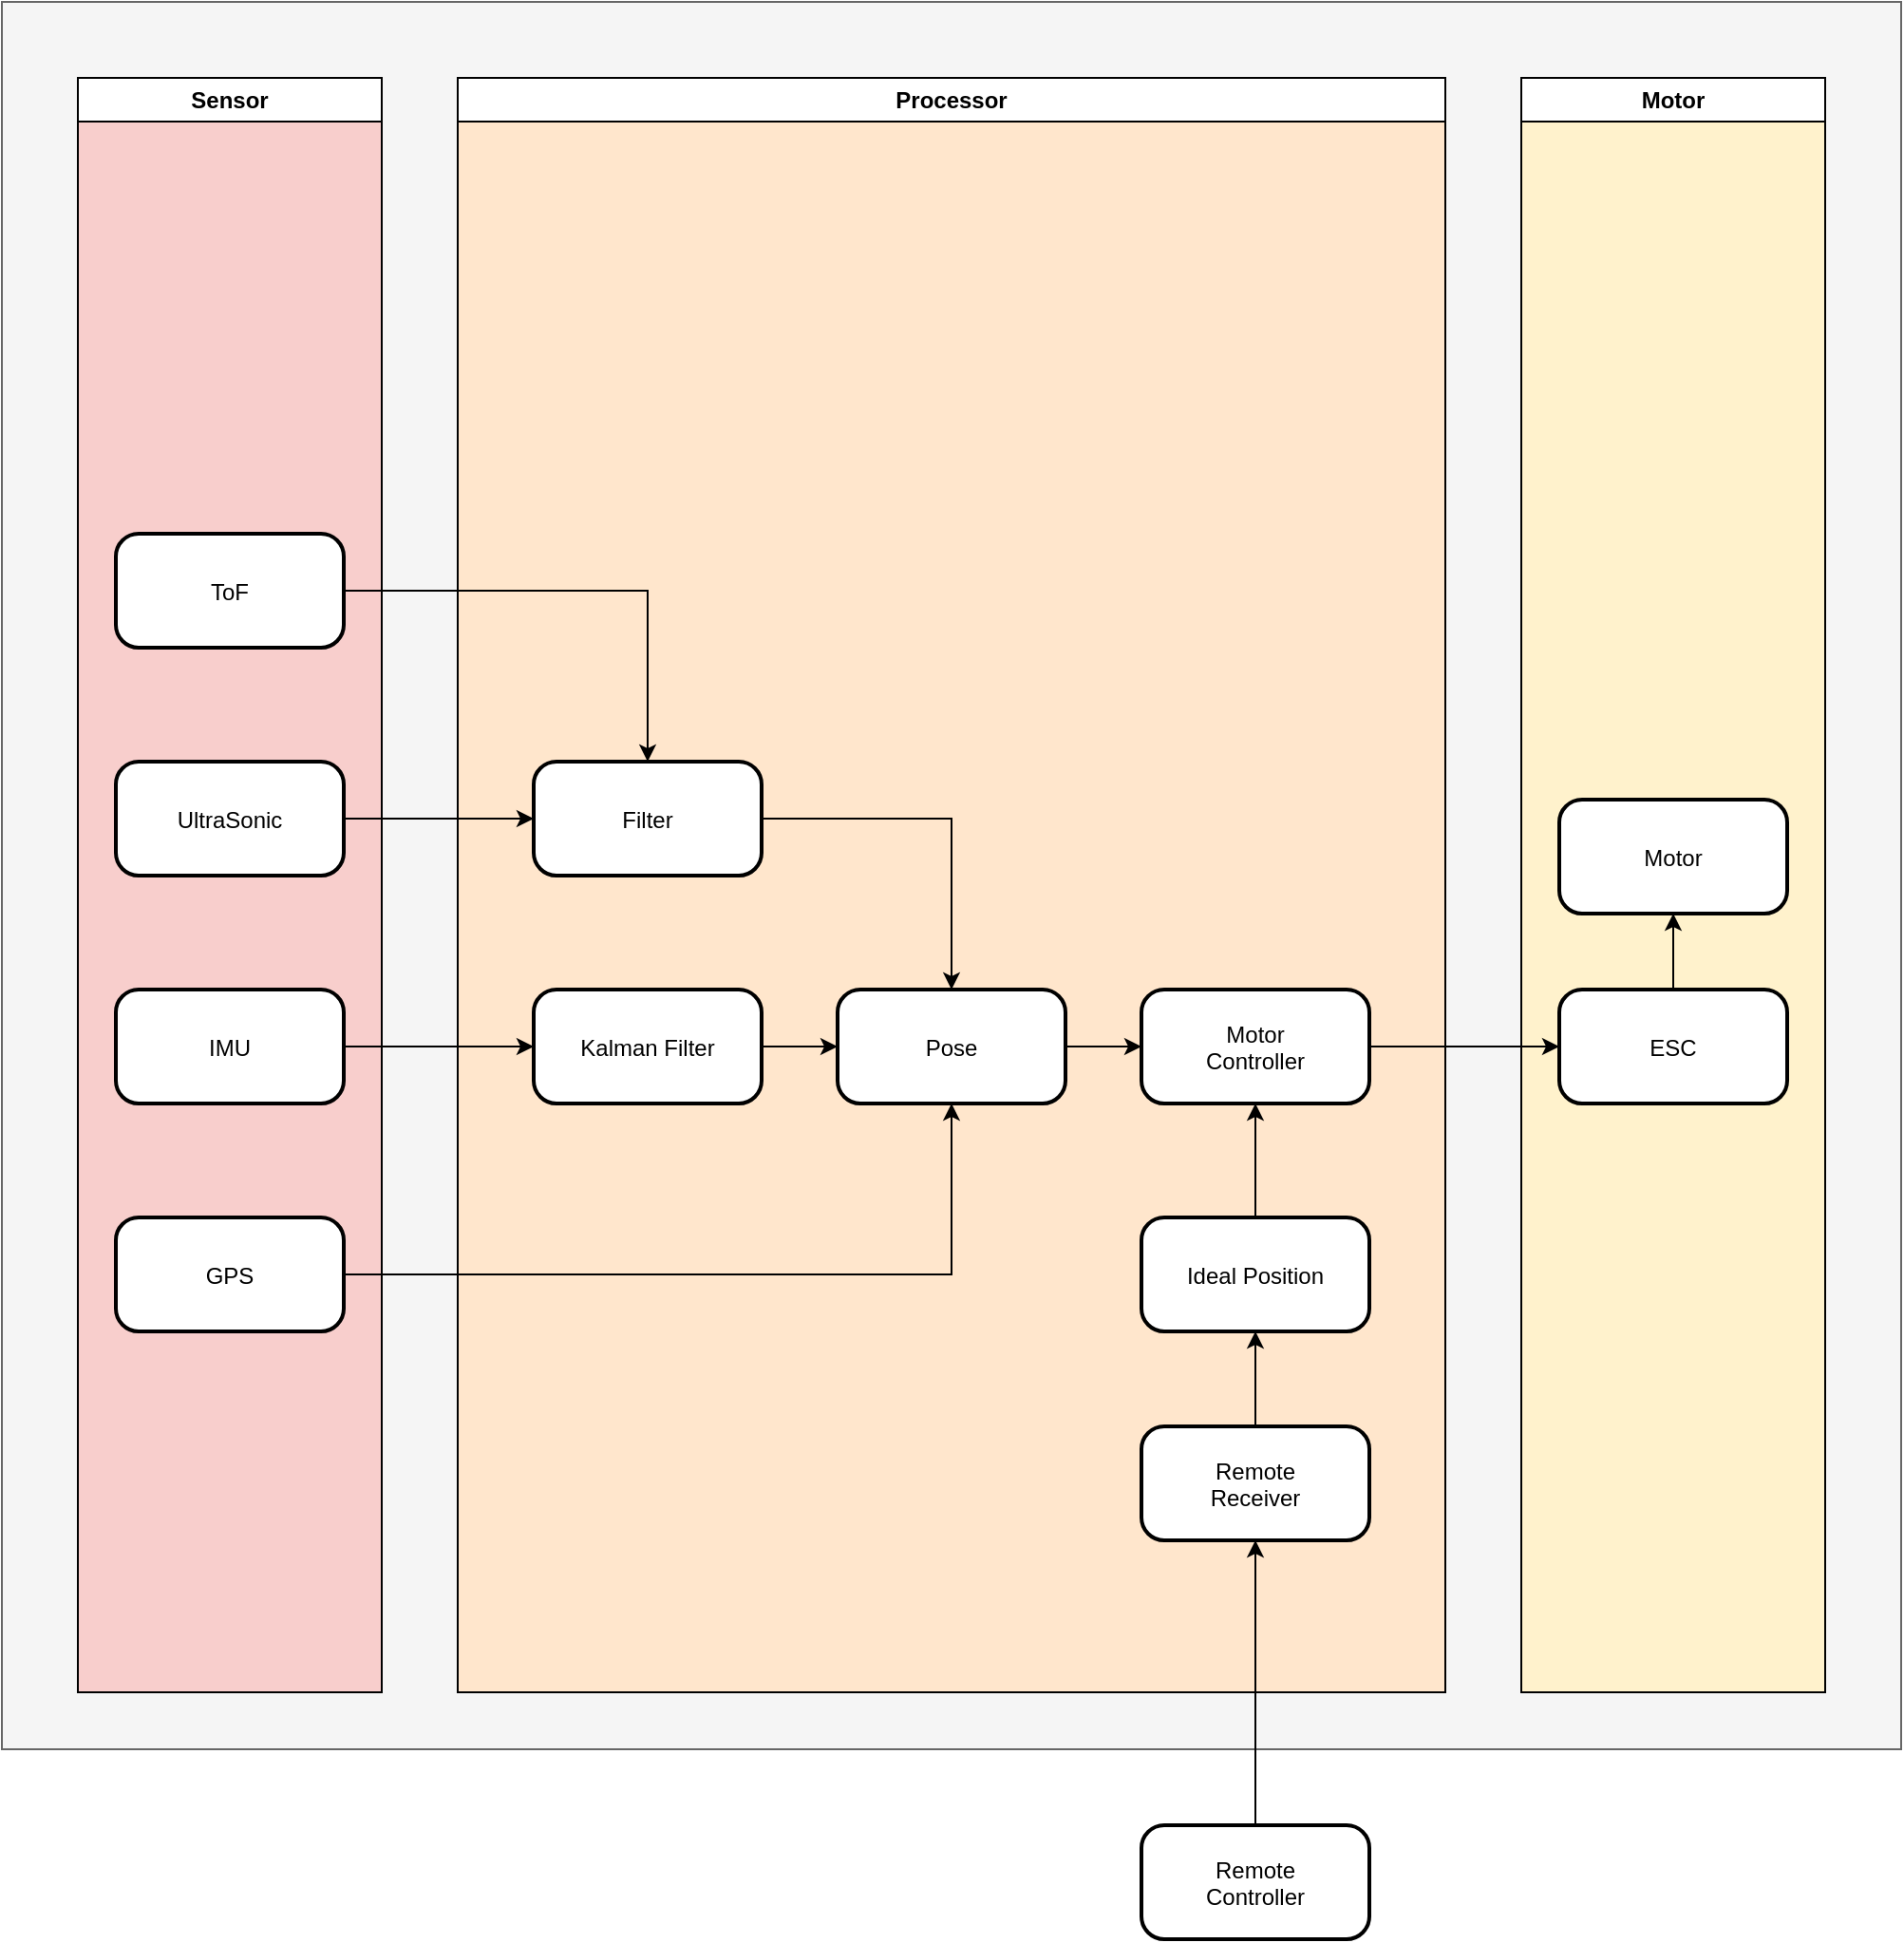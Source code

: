 <mxfile version="26.0.8">
  <diagram name="페이지-1" id="bvoraGdHje81HjMtSAm7">
    <mxGraphModel dx="1911" dy="1102" grid="1" gridSize="10" guides="1" tooltips="1" connect="1" arrows="1" fold="1" page="1" pageScale="1" pageWidth="827" pageHeight="1169" math="0" shadow="0">
      <root>
        <mxCell id="0" />
        <mxCell id="1" parent="0" />
        <mxCell id="vDnxMf5aPKPBda2evDdI-67" value="" style="rounded=0;whiteSpace=wrap;html=1;fillColor=#f5f5f5;fontColor=#333333;strokeColor=#666666;" vertex="1" parent="1">
          <mxGeometry x="-80" y="80" width="1000" height="920" as="geometry" />
        </mxCell>
        <mxCell id="vDnxMf5aPKPBda2evDdI-63" value="" style="rounded=0;whiteSpace=wrap;html=1;fillColor=#fff2cc;strokeColor=#d6b656;" vertex="1" parent="1">
          <mxGeometry x="720" y="120" width="160" height="850" as="geometry" />
        </mxCell>
        <mxCell id="vDnxMf5aPKPBda2evDdI-62" value="" style="rounded=0;whiteSpace=wrap;html=1;fillColor=#ffe6cc;strokeColor=#d79b00;" vertex="1" parent="1">
          <mxGeometry x="160" y="120" width="520" height="850" as="geometry" />
        </mxCell>
        <mxCell id="vDnxMf5aPKPBda2evDdI-61" value="" style="rounded=0;whiteSpace=wrap;html=1;fillColor=#f8cecc;strokeColor=#b85450;" vertex="1" parent="1">
          <mxGeometry x="-40" y="120" width="160" height="850" as="geometry" />
        </mxCell>
        <mxCell id="vDnxMf5aPKPBda2evDdI-57" style="edgeStyle=orthogonalEdgeStyle;rounded=0;orthogonalLoop=1;jettySize=auto;html=1;" edge="1" parent="1" source="9" target="vDnxMf5aPKPBda2evDdI-31">
          <mxGeometry relative="1" as="geometry" />
        </mxCell>
        <mxCell id="9" value="Motor&#xa;Controller" style="rounded=1;arcSize=20;strokeWidth=2" parent="1" vertex="1">
          <mxGeometry x="520" y="600" width="120" height="60" as="geometry" />
        </mxCell>
        <mxCell id="vDnxMf5aPKPBda2evDdI-44" style="edgeStyle=orthogonalEdgeStyle;rounded=0;orthogonalLoop=1;jettySize=auto;html=1;" edge="1" parent="1" source="10" target="vDnxMf5aPKPBda2evDdI-30">
          <mxGeometry relative="1" as="geometry" />
        </mxCell>
        <mxCell id="10" value="Kalman Filter" style="rounded=1;arcSize=20;strokeWidth=2" parent="1" vertex="1">
          <mxGeometry x="200" y="600" width="120" height="60" as="geometry" />
        </mxCell>
        <mxCell id="vDnxMf5aPKPBda2evDdI-43" style="edgeStyle=orthogonalEdgeStyle;rounded=0;orthogonalLoop=1;jettySize=auto;html=1;" edge="1" parent="1" source="11" target="10">
          <mxGeometry relative="1" as="geometry" />
        </mxCell>
        <mxCell id="11" value="IMU" style="rounded=1;arcSize=20;strokeWidth=2" parent="1" vertex="1">
          <mxGeometry x="-20" y="600" width="120" height="60" as="geometry" />
        </mxCell>
        <mxCell id="vDnxMf5aPKPBda2evDdI-60" style="edgeStyle=orthogonalEdgeStyle;rounded=0;orthogonalLoop=1;jettySize=auto;html=1;" edge="1" parent="1" source="vDnxMf5aPKPBda2evDdI-21" target="vDnxMf5aPKPBda2evDdI-30">
          <mxGeometry relative="1" as="geometry" />
        </mxCell>
        <mxCell id="vDnxMf5aPKPBda2evDdI-21" value="GPS" style="rounded=1;arcSize=20;strokeWidth=2" vertex="1" parent="1">
          <mxGeometry x="-20" y="720" width="120" height="60" as="geometry" />
        </mxCell>
        <mxCell id="vDnxMf5aPKPBda2evDdI-50" style="edgeStyle=orthogonalEdgeStyle;rounded=0;orthogonalLoop=1;jettySize=auto;html=1;" edge="1" parent="1" source="vDnxMf5aPKPBda2evDdI-22" target="vDnxMf5aPKPBda2evDdI-49">
          <mxGeometry relative="1" as="geometry" />
        </mxCell>
        <mxCell id="vDnxMf5aPKPBda2evDdI-22" value="ToF" style="rounded=1;arcSize=20;strokeWidth=2" vertex="1" parent="1">
          <mxGeometry x="-20" y="360" width="120" height="60" as="geometry" />
        </mxCell>
        <mxCell id="vDnxMf5aPKPBda2evDdI-51" style="edgeStyle=orthogonalEdgeStyle;rounded=0;orthogonalLoop=1;jettySize=auto;html=1;" edge="1" parent="1" source="vDnxMf5aPKPBda2evDdI-23" target="vDnxMf5aPKPBda2evDdI-49">
          <mxGeometry relative="1" as="geometry" />
        </mxCell>
        <mxCell id="vDnxMf5aPKPBda2evDdI-23" value="UltraSonic" style="rounded=1;arcSize=20;strokeWidth=2" vertex="1" parent="1">
          <mxGeometry x="-20" y="480" width="120" height="60" as="geometry" />
        </mxCell>
        <mxCell id="vDnxMf5aPKPBda2evDdI-74" style="edgeStyle=orthogonalEdgeStyle;rounded=0;orthogonalLoop=1;jettySize=auto;html=1;" edge="1" parent="1" source="vDnxMf5aPKPBda2evDdI-25" target="vDnxMf5aPKPBda2evDdI-26">
          <mxGeometry relative="1" as="geometry" />
        </mxCell>
        <mxCell id="vDnxMf5aPKPBda2evDdI-25" value="Remote&#xa;Controller" style="rounded=1;arcSize=20;strokeWidth=2" vertex="1" parent="1">
          <mxGeometry x="520" y="1040" width="120" height="60" as="geometry" />
        </mxCell>
        <mxCell id="vDnxMf5aPKPBda2evDdI-73" style="edgeStyle=orthogonalEdgeStyle;rounded=0;orthogonalLoop=1;jettySize=auto;html=1;" edge="1" parent="1" source="vDnxMf5aPKPBda2evDdI-26" target="vDnxMf5aPKPBda2evDdI-53">
          <mxGeometry relative="1" as="geometry" />
        </mxCell>
        <mxCell id="vDnxMf5aPKPBda2evDdI-26" value="Remote&#xa;Receiver" style="rounded=1;arcSize=20;strokeWidth=2" vertex="1" parent="1">
          <mxGeometry x="520" y="830" width="120" height="60" as="geometry" />
        </mxCell>
        <mxCell id="vDnxMf5aPKPBda2evDdI-54" style="edgeStyle=orthogonalEdgeStyle;rounded=0;orthogonalLoop=1;jettySize=auto;html=1;" edge="1" parent="1" source="vDnxMf5aPKPBda2evDdI-30" target="9">
          <mxGeometry relative="1" as="geometry" />
        </mxCell>
        <mxCell id="vDnxMf5aPKPBda2evDdI-30" value="Pose" style="rounded=1;arcSize=20;strokeWidth=2" vertex="1" parent="1">
          <mxGeometry x="360" y="600" width="120" height="60" as="geometry" />
        </mxCell>
        <mxCell id="vDnxMf5aPKPBda2evDdI-66" style="edgeStyle=orthogonalEdgeStyle;rounded=0;orthogonalLoop=1;jettySize=auto;html=1;" edge="1" parent="1" source="vDnxMf5aPKPBda2evDdI-31" target="vDnxMf5aPKPBda2evDdI-65">
          <mxGeometry relative="1" as="geometry" />
        </mxCell>
        <mxCell id="vDnxMf5aPKPBda2evDdI-31" value="ESC" style="rounded=1;arcSize=20;strokeWidth=2" vertex="1" parent="1">
          <mxGeometry x="740" y="600" width="120" height="60" as="geometry" />
        </mxCell>
        <mxCell id="vDnxMf5aPKPBda2evDdI-59" style="edgeStyle=orthogonalEdgeStyle;rounded=0;orthogonalLoop=1;jettySize=auto;html=1;" edge="1" parent="1" source="vDnxMf5aPKPBda2evDdI-49" target="vDnxMf5aPKPBda2evDdI-30">
          <mxGeometry relative="1" as="geometry" />
        </mxCell>
        <mxCell id="vDnxMf5aPKPBda2evDdI-49" value="Filter" style="rounded=1;arcSize=20;strokeWidth=2" vertex="1" parent="1">
          <mxGeometry x="200" y="480" width="120" height="60" as="geometry" />
        </mxCell>
        <mxCell id="vDnxMf5aPKPBda2evDdI-72" style="edgeStyle=orthogonalEdgeStyle;rounded=0;orthogonalLoop=1;jettySize=auto;html=1;" edge="1" parent="1" source="vDnxMf5aPKPBda2evDdI-53" target="9">
          <mxGeometry relative="1" as="geometry" />
        </mxCell>
        <mxCell id="vDnxMf5aPKPBda2evDdI-53" value="Ideal Position" style="rounded=1;arcSize=20;strokeWidth=2" vertex="1" parent="1">
          <mxGeometry x="520" y="720" width="120" height="60" as="geometry" />
        </mxCell>
        <mxCell id="vDnxMf5aPKPBda2evDdI-65" value="Motor" style="rounded=1;arcSize=20;strokeWidth=2" vertex="1" parent="1">
          <mxGeometry x="740" y="500" width="120" height="60" as="geometry" />
        </mxCell>
        <mxCell id="vDnxMf5aPKPBda2evDdI-68" value="Sensor" style="swimlane;whiteSpace=wrap;html=1;rounded=0;fillStyle=solid;" vertex="1" parent="1">
          <mxGeometry x="-40" y="120" width="160" height="850" as="geometry" />
        </mxCell>
        <mxCell id="vDnxMf5aPKPBda2evDdI-69" value="Processor" style="swimlane;whiteSpace=wrap;html=1;" vertex="1" parent="1">
          <mxGeometry x="160" y="120" width="520" height="850" as="geometry" />
        </mxCell>
        <mxCell id="vDnxMf5aPKPBda2evDdI-70" value="Motor" style="swimlane;whiteSpace=wrap;html=1;" vertex="1" parent="vDnxMf5aPKPBda2evDdI-69">
          <mxGeometry x="560" width="160" height="850" as="geometry" />
        </mxCell>
      </root>
    </mxGraphModel>
  </diagram>
</mxfile>
